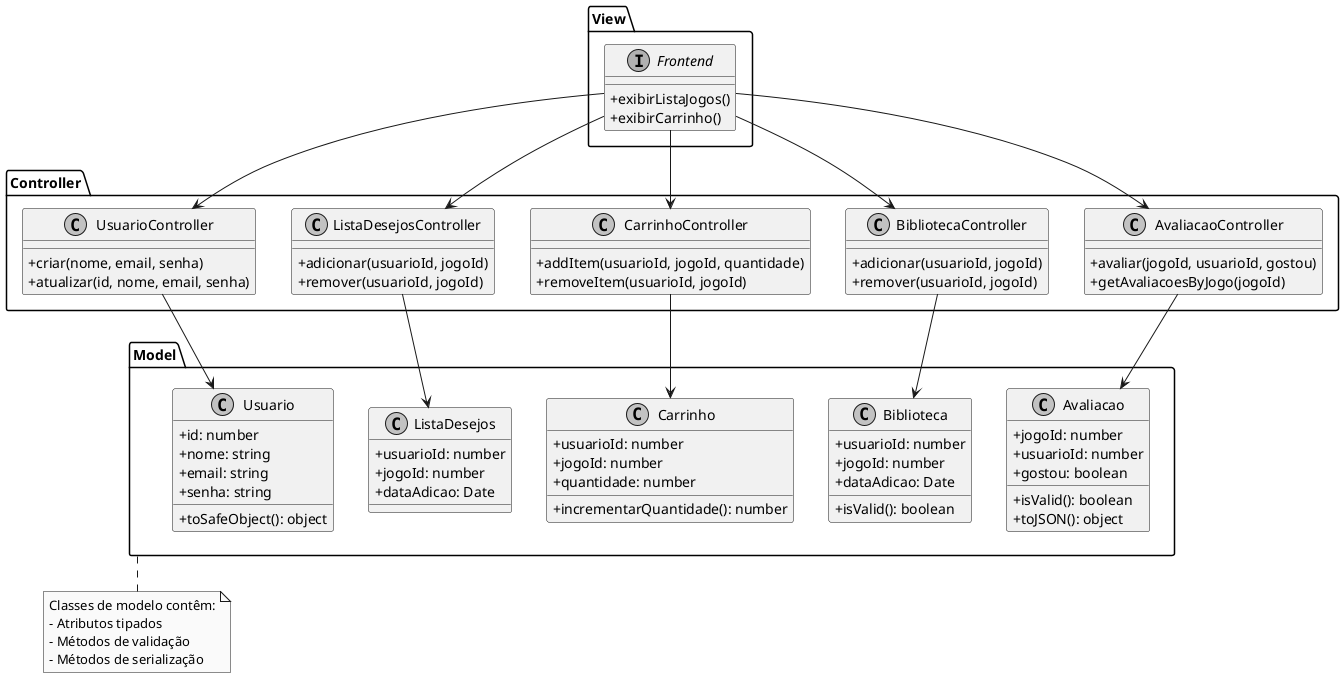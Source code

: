 @startuml classes
skinparam monochrome true
skinparam classAttributeIconSize 0

package "Model" {
  class Avaliacao {
    + jogoId: number
    + usuarioId: number
    + gostou: boolean
    + isValid(): boolean
    + toJSON(): object
  }
  
  class Biblioteca {
    + usuarioId: number
    + jogoId: number
    + dataAdicao: Date
    + isValid(): boolean
  }
  
  class Carrinho {
    + usuarioId: number
    + jogoId: number
    + quantidade: number
    + incrementarQuantidade(): number
  }
  
  class ListaDesejos {
    + usuarioId: number
    + jogoId: number
    + dataAdicao: Date
  }
  
  class Usuario {
    + id: number
    + nome: string
    + email: string
    + senha: string
    + toSafeObject(): object
  }
}

package "Controller" {
  class AvaliacaoController {
    + avaliar(jogoId, usuarioId, gostou)
    + getAvaliacoesByJogo(jogoId)
  }
  
  class BibliotecaController {
    + adicionar(usuarioId, jogoId)
    + remover(usuarioId, jogoId)
  }
  
  class CarrinhoController {
    + addItem(usuarioId, jogoId, quantidade)
    + removeItem(usuarioId, jogoId)
  }
  
  class ListaDesejosController {
    + adicionar(usuarioId, jogoId)
    + remover(usuarioId, jogoId)
  }

  class UsuarioController {
    + criar(nome, email, senha)
    + atualizar(id, nome, email, senha)
  }
}

package "View" {
  interface "Frontend" {
    + exibirListaJogos()
    + exibirCarrinho()
  }
}

AvaliacaoController --> Avaliacao
BibliotecaController --> Biblioteca
CarrinhoController --> Carrinho
ListaDesejosController --> ListaDesejos
UsuarioController --> Usuario

"Frontend" --> AvaliacaoController
"Frontend" --> BibliotecaController
"Frontend" --> CarrinhoController
"Frontend" --> ListaDesejosController
"Frontend" --> UsuarioController

note bottom of Model
  Classes de modelo contêm:
  - Atributos tipados
  - Métodos de validação
  - Métodos de serialização
end note
@enduml